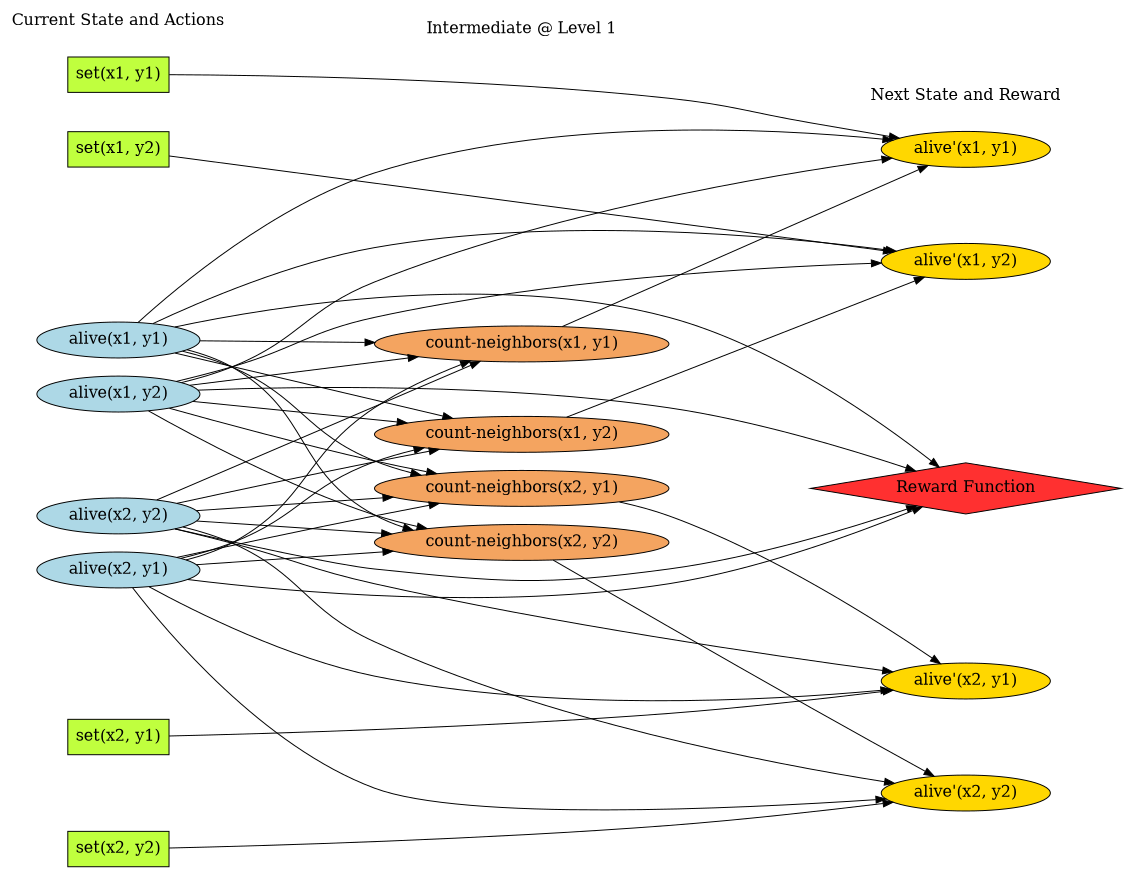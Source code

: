 digraph G {
  graph [
    ranksep = "2.00",
    rankdir = LR,
    bb = "0,0,940,922",
    ratio = auto,
    fontsize = 16,
    fontname = Helvetica,
    size = "7.5,10"
  ];

  node [
    fontsize = 16
  ];

  {
    graph [
      rank = same
    ];

    "Reward Function" [
      shape = diamond,
      fillcolor = firebrick1,
      width = "3.3889",
      style = filled,
      pos = "818,438"
    ];
    "Next State and Reward" [
      shape = plaintext,
      fontstyle = bold,
      fillcolor = white,
      width = "2.1944",
      style = "",
      pos = "818,836"
    ];
    "alive'(x2, y1)" [
      fillcolor = gold,
      width = "1.8889",
      style = filled,
      pos = "818,243"
    ];
    "alive'(x1, y1)" [
      fillcolor = gold,
      width = "1.8889",
      style = filled,
      pos = "818,668"
    ];
    "alive'(x2, y2)" [
      fillcolor = gold,
      width = "1.8889",
      style = filled,
      pos = "818,129"
    ];
    "alive'(x1, y2)" [
      fillcolor = gold,
      width = "1.8889",
      style = filled,
      pos = "818,782"
    ];
  }
  {
    graph [
      rank = same
    ];

    "set(x2, y1)" [
      shape = box,
      fillcolor = olivedrab1,
      width = "1.1389",
      style = filled,
      pos = "88,186"
    ];
    "alive(x1, y2)" [
      fillcolor = lightblue,
      width = "1.8333",
      style = filled,
      pos = "88,534"
    ];
    "Current State and Actions" [
      shape = plaintext,
      fontstyle = bold,
      fillcolor = white,
      width = "2.4444",
      style = "",
      pos = "88,18"
    ];
    "set(x1, y2)" [
      shape = box,
      fillcolor = olivedrab1,
      width = "1.1389",
      style = filled,
      pos = "88,858"
    ];
    "alive(x2, y2)" [
      fillcolor = lightblue,
      width = "1.8333",
      style = filled,
      pos = "88,411"
    ];
    "alive(x1, y1)" [
      fillcolor = lightblue,
      width = "1.8333",
      style = filled,
      pos = "88,588"
    ];
    "set(x2, y2)" [
      shape = box,
      fillcolor = olivedrab1,
      width = "1.1389",
      style = filled,
      pos = "88,72"
    ];
    "set(x1, y1)" [
      shape = box,
      fillcolor = olivedrab1,
      width = "1.1389",
      style = filled,
      pos = "88,782"
    ];
    "alive(x2, y1)" [
      fillcolor = lightblue,
      width = "1.8333",
      style = filled,
      pos = "88,357"
    ];
  }
  {
    graph [
      rank = same
    ];

    "count-neighbors(x2, y1)" [
      fillcolor = sandybrown,
      width = "3.1944",
      style = filled,
      pos = "436,438"
    ];
    "count-neighbors(x1, y1)" [
      fillcolor = sandybrown,
      width = "3.1944",
      style = filled,
      pos = "436,492"
    ];
    "count-neighbors(x2, y2)" [
      fillcolor = sandybrown,
      width = "3.1944",
      style = filled,
      pos = "436,384"
    ];
    "count-neighbors(x1, y2)" [
      fillcolor = sandybrown,
      width = "3.1944",
      style = filled,
      pos = "436,584"
    ];
    "Intermediate @ Level 1" [
      shape = plaintext,
      fontstyle = bold,
      fillcolor = white,
      width = "2.25",
      style = "",
      pos = "436,904"
    ];
  }
  "alive(x1, y2)" -> "Reward Function" [
    pos = "e,784.67,451.27 153.08,537.25 243.32,540.54 411.26,542.28 552,519 632.76,505.64 723.24,474.44 775.13,454.89"
  ];
  "alive(x2, y2)" -> "Reward Function" [
    pos = "e,785.55,424.69 132.38,397.47 178.68,384.12 253.65,364.62 320,357 422.44,345.24 450.01,341.82 552,357 633.42,369.12 724.38,401.03 776.06,420.99"
  ];
  "alive(x2, y2)" -> "count-neighbors(x1, y1)" [
    pos = "e,371.57,477 138.23,422.69 196.78,436.32 294.08,458.97 361.44,474.65"
  ];
  "alive(x1, y2)" -> "count-neighbors(x2, y1)" [
    pos = "e,369.58,452.73 131.39,520.24 177.84,505.71 253.79,482.53 320,465 332.74,461.63 346.33,458.26 359.56,455.1"
  ];
  "count-neighbors(x1, y1)" -> "alive'(x1, y1)" [
    pos = "e,784.12,652.39 473.32,509.2 544.53,542 699.38,613.35 774.88,648.13"
  ];
  "set(x1, y1)" -> "alive'(x1, y1)" [
    pos = "e,759.21,677.18 129.08,775.59 249.03,756.85 599.74,702.08 749.23,678.74"
  ];
  "count-neighbors(x1, y2)" -> "alive'(x1, y2)" [
    pos = "e,787.06,765.96 469.57,601.4 539.84,637.82 702.19,721.97 777.84,761.19"
  ];
  "alive(x1, y1)" -> "alive'(x1, y2)" [
    pos = "e,756.82,790.07 104.51,605.7 139.87,642.2 227.27,725.17 320,758 464.61,809.2 647.67,801.01 746.64,791.12"
  ];
  "alive(x2, y1)" -> "alive'(x2, y1)" [
    pos = "e,756.46,235.31 113.79,340.31 155.25,314.57 240.17,266.24 320,248 468.57,214.05 648.64,224.48 746.4,234.27"
  ];
  "alive(x1, y2)" -> "alive'(x1, y1)" [
    pos = "e,750.76,665 132.87,547.42 146.73,551.66 162.03,556.43 176,561 240.39,582.05 253.95,595.95 320,611 466.48,644.38 641.88,658.66 740.57,664.42"
  ];
  "alive(x2, y2)" -> "alive'(x2, y1)" [
    pos = "e,760.48,252.64 132.35,397.57 194.4,378.81 301.64,346.54 320,342 472.68,304.21 654.46,271 750.6,254.35"
  ];
  "count-neighbors(x2, y2)" -> "alive'(x2, y2)" [
    pos = "e,792.62,145.94 462.56,366.27 530.19,321.12 708.89,201.84 783.99,151.7"
  ];
  "set(x1, y2)" -> "alive'(x1, y2)" [
    pos = "e,764.99,793.29 129.13,857.82 210.3,857.03 396.68,853.1 552,834 590.43,829.27 689.36,809.14 755.13,795.36"
  ];
  "alive(x1, y1)" -> "count-neighbors(x1, y1)" [
    pos = "e,379.02,507.72 134.57,575.15 194.86,558.52 300.31,529.43 369.14,510.44"
  ];
  "alive(x2, y1)" -> "alive'(x2, y2)" [
    pos = "e,752.77,123.76 99.331,339.13 128.99,294.26 213.98,177.31 320,134 394.27,103.66 622.59,114.68 742.56,123.04"
  ];
  "set(x2, y2)" -> "alive'(x2, y2)" [
    pos = "e,758.18,120.33 129.03,73.133 210.03,75.589 396.11,82.316 552,96 618.74,101.86 694.54,111.56 748.11,118.94"
  ];
  "alive(x1, y1)" -> "count-neighbors(x2, y2)" [
    pos = "e,354.18,396.73 140.15,576.76 152.44,572.85 165.11,567.7 176,561 254.7,512.56 239.67,456.7 320,411 327.64,406.65 335.94,403.01 344.47,399.95"
  ];
  "alive(x2, y1)" -> "count-neighbors(x2, y2)" [
    pos = "e,332.27,375.95 151.83,361.95 199.4,365.64 265.64,370.78 322.2,375.17"
  ];
  "alive(x1, y2)" -> "alive'(x1, y2)" [
    pos = "e,763.11,771.3 135.73,546.56 148.98,550.6 163.24,555.49 176,561 243.61,590.2 252.02,614.66 320,643 469.84,705.46 656.51,749.04 753.19,769.24"
  ];
  "alive(x2, y2)" -> "count-neighbors(x2, y2)" [
    pos = "e,332.27,392.05 151.83,406.05 199.4,402.36 265.64,397.22 322.2,392.83"
  ];
  "alive(x1, y1)" -> "count-neighbors(x1, y2)" [
    pos = "e,320.63,585.33 154.28,587.24 198.37,586.73 257.68,586.05 310.5,585.44"
  ];
  "alive(x2, y1)" -> "count-neighbors(x1, y2)" [
    pos = "e,400.13,566.77 139.45,368.5 151.88,372.42 164.8,377.51 176,384 251.89,428 249.22,467.18 320,519 342.26,535.3 369.03,550.55 391.23,562.18"
  ];
  "alive(x1, y2)" -> "count-neighbors(x1, y1)" [
    pos = "e,344.38,503.06 148.62,526.68 199.7,520.52 273.88,511.57 334.08,504.3"
  ];
  "alive(x2, y2)" -> "count-neighbors(x1, y2)" [
    pos = "e,401.32,566.76 119.81,426.81 182.27,457.86 321.07,526.86 392.17,562.21"
  ];
  "alive(x1, y2)" -> "count-neighbors(x2, y2)" [
    pos = "e,362.74,398.01 114.09,517.26 155.96,491.08 241.44,440.4 320,411 330.48,407.08 341.72,403.6 352.93,400.57"
  ];
  "alive(x2, y2)" -> "alive'(x2, y2)" [
    pos = "e,765.24,140.48 136.93,398.78 149.92,394.79 163.74,389.85 176,384 245.64,350.77 250.52,320.57 320,287 469.09,214.98 658.76,165.33 755.34,142.77"
  ];
  "count-neighbors(x2, y1)" -> "alive'(x2, y1)" [
    pos = "e,796.29,260.33 511.42,424.32 525.18,420.74 539.22,416.34 552,411 644.46,372.34 741.03,302.8 788.32,266.5"
  ];
  "alive(x1, y1)" -> "Reward Function" [
    pos = "e,801.73,453.62 135.66,600.57 221.14,620.89 405.28,654.52 552,611 652.43,581.21 750.43,500.22 794.2,460.53"
  ];
  "alive(x1, y1)" -> "count-neighbors(x2, y1)" [
    pos = "e,359.85,451.59 136.91,575.74 149.9,571.75 163.73,566.82 176,561 245.5,528.04 249.41,495.54 320,465 329.49,460.89 339.7,457.36 349.99,454.33"
  ];
  "alive(x2, y1)" -> "count-neighbors(x2, y1)" [
    pos = "e,371.57,423 138.23,368.69 196.78,382.32 294.08,404.97 361.44,420.65"
  ];
  "alive(x1, y2)" -> "count-neighbors(x1, y2)" [
    pos = "e,351,571.79 146.64,542.43 199.67,550.04 278.72,561.4 340.8,570.32"
  ];
  "alive(x2, y2)" -> "count-neighbors(x2, y1)" [
    pos = "e,332.27,429.95 151.83,415.95 199.4,419.64 265.64,424.78 322.2,429.17"
  ];
  "alive(x2, y1)" -> "Reward Function" [
    pos = "e,789.77,424.1 144.95,347.73 232.99,335.07 407.11,316.65 552,342 636.73,356.82 730.08,396.32 780.56,419.78"
  ];
  "set(x2, y1)" -> "alive'(x2, y1)" [
    pos = "e,758.18,234.33 129.03,187.13 210.03,189.59 396.11,196.32 552,210 618.74,215.86 694.54,225.56 748.11,232.94"
  ];
  "alive(x1, y1)" -> "alive'(x1, y1)" [
    pos = "e,760.57,677.7 117.26,604.17 160.18,626.87 243.43,667.08 320,682 471.69,711.56 654.23,693.04 750.66,679.15"
  ];
  "alive(x2, y1)" -> "count-neighbors(x1, y1)" [
    pos = "e,362.03,478.1 135.71,369.6 148.97,373.65 163.22,378.52 176,384 243.49,412.94 251.55,438.41 320,465 330.29,469 341.32,472.5 352.35,475.54"
  ];
}
